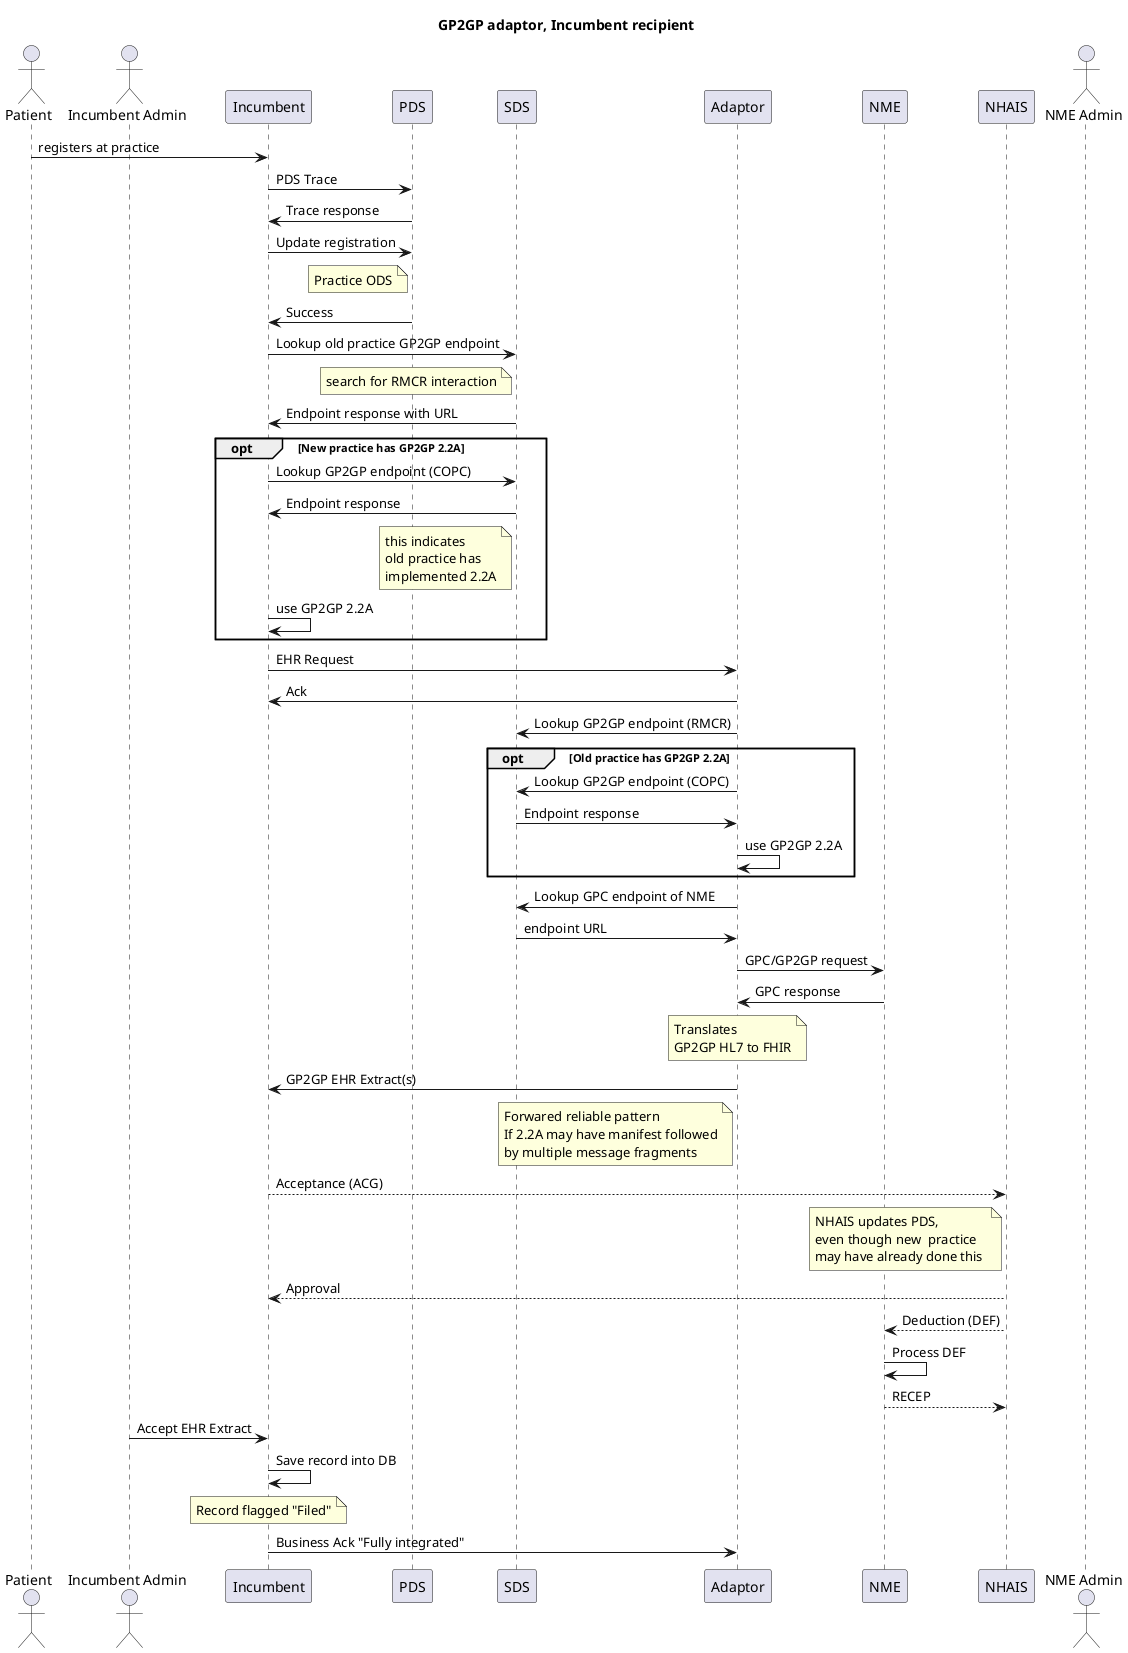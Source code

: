 @startuml


title GP2GP adaptor, Incumbent recipient
actor Patient
actor "Incumbent Admin" as igp
Patient->Incumbent: registers at practice
Incumbent->PDS:PDS Trace
PDS->Incumbent:Trace response
Incumbent->PDS:Update registration
note left of PDS: Practice ODS
PDS->Incumbent:Success

Incumbent->SDS:Lookup old practice GP2GP endpoint
note left of SDS: search for RMCR interaction
SDS->Incumbent:Endpoint response with URL
opt New practice has GP2GP 2.2A
Incumbent->SDS:Lookup GP2GP endpoint (COPC)
SDS->Incumbent:Endpoint response
note left of SDS 
this indicates 
old practice has 
implemented 2.2A
end note
Incumbent->Incumbent:use GP2GP 2.2A
end

Incumbent->Adaptor:EHR Request
Adaptor->Incumbent:Ack
Adaptor->SDS:Lookup GP2GP endpoint (RMCR)
opt Old practice has GP2GP 2.2A
Adaptor->SDS:Lookup GP2GP endpoint (COPC)
SDS->Adaptor:Endpoint response
Adaptor->Adaptor:use GP2GP 2.2A
end

Adaptor->SDS:Lookup GPC endpoint of NME
SDS->Adaptor:endpoint URL
Adaptor->NME:GPC/GP2GP request
NME->Adaptor:GPC response
Note over Adaptor
Translates 
GP2GP HL7 to FHIR
end note
Adaptor->Incumbent:GP2GP EHR Extract(s)
note left of Adaptor
Forwared reliable pattern
If 2.2A may have manifest followed
by multiple message fragments
end note

Incumbent-->NHAIS:Acceptance (ACG)

note left of NHAIS
NHAIS updates PDS, 
even though new  practice 
may have already done this 
end note
NHAIS-->Incumbent:Approval
NHAIS-->NME:Deduction (DEF)
NME->NME:Process DEF
NME-->NHAIS:RECEP


Actor "NME Admin"

igp->Incumbent:Accept EHR Extract
Incumbent->Incumbent:Save record into DB
note over Incumbent: Record flagged "Filed"
Incumbent->Adaptor:Business Ack "Fully integrated"

@enduml